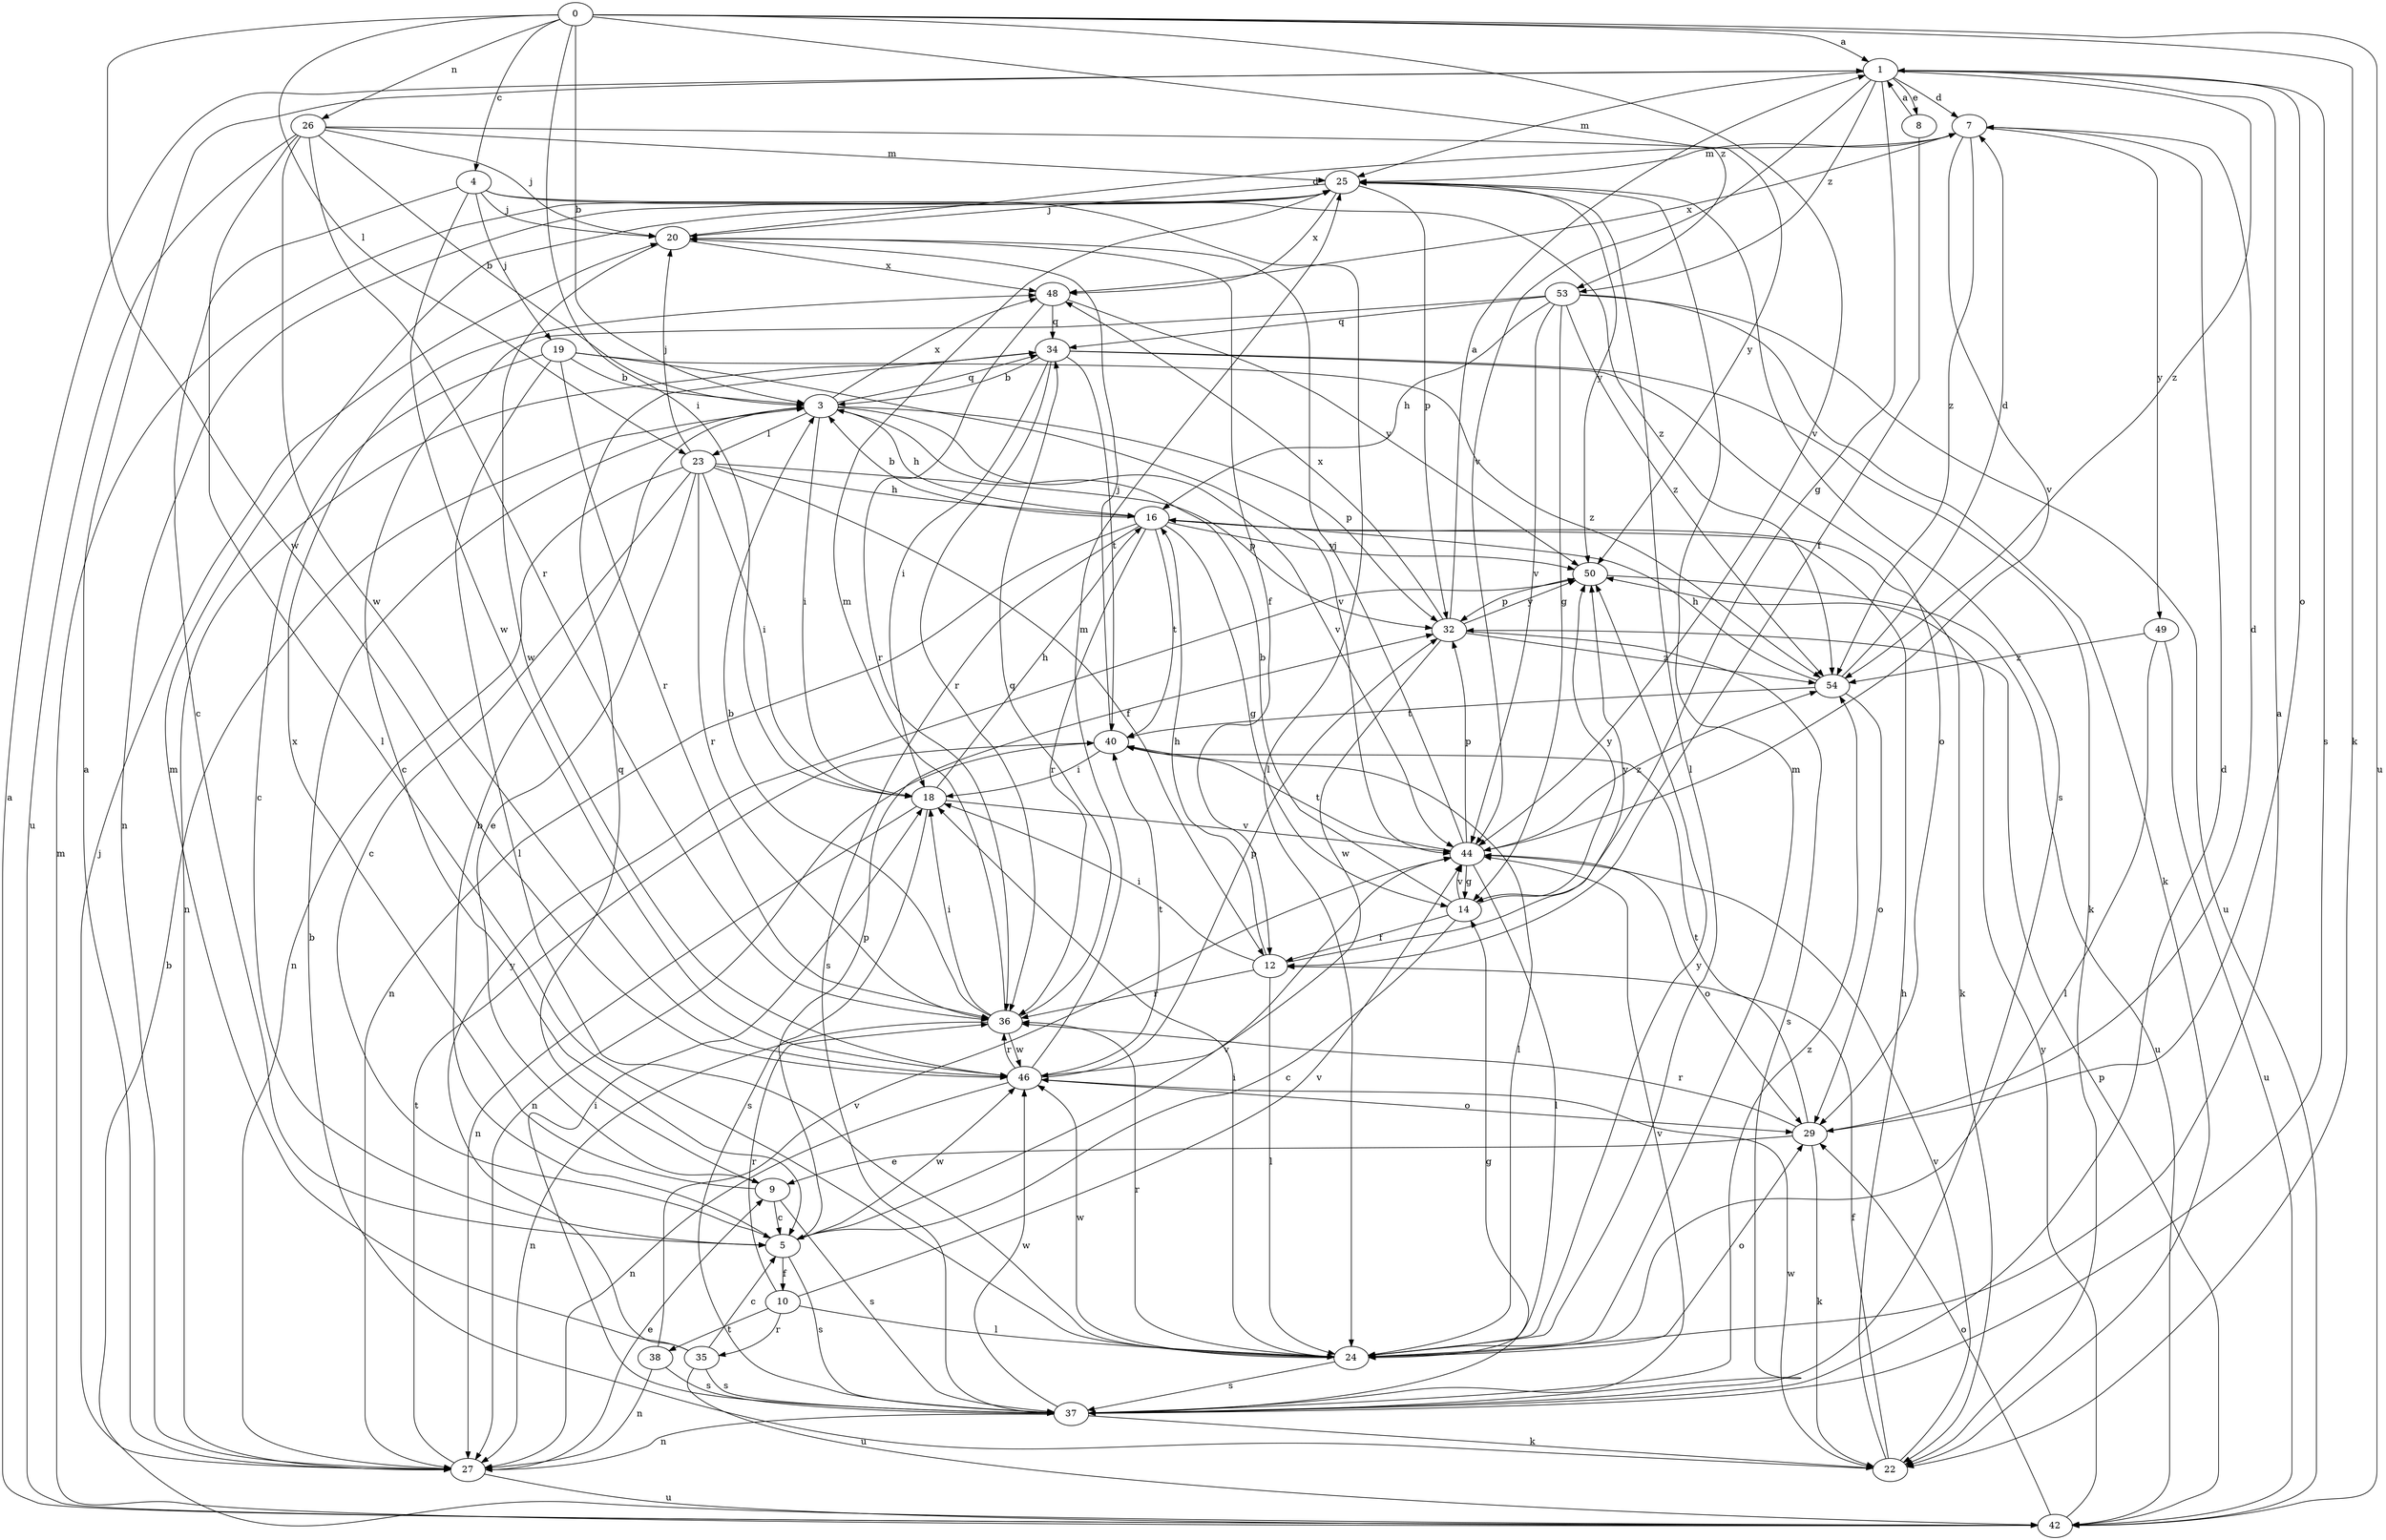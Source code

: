 strict digraph  {
0;
1;
3;
4;
5;
7;
8;
9;
10;
12;
14;
16;
18;
19;
20;
22;
23;
24;
25;
26;
27;
29;
32;
34;
35;
36;
37;
38;
40;
42;
44;
46;
48;
49;
50;
53;
54;
0 -> 1  [label=a];
0 -> 3  [label=b];
0 -> 4  [label=c];
0 -> 18  [label=i];
0 -> 22  [label=k];
0 -> 23  [label=l];
0 -> 26  [label=n];
0 -> 42  [label=u];
0 -> 44  [label=v];
0 -> 46  [label=w];
0 -> 53  [label=z];
1 -> 7  [label=d];
1 -> 8  [label=e];
1 -> 14  [label=g];
1 -> 25  [label=m];
1 -> 29  [label=o];
1 -> 37  [label=s];
1 -> 44  [label=v];
1 -> 53  [label=z];
1 -> 54  [label=z];
3 -> 16  [label=h];
3 -> 18  [label=i];
3 -> 23  [label=l];
3 -> 32  [label=p];
3 -> 34  [label=q];
3 -> 44  [label=v];
3 -> 48  [label=x];
4 -> 5  [label=c];
4 -> 19  [label=j];
4 -> 20  [label=j];
4 -> 24  [label=l];
4 -> 46  [label=w];
4 -> 54  [label=z];
5 -> 3  [label=b];
5 -> 10  [label=f];
5 -> 32  [label=p];
5 -> 37  [label=s];
5 -> 44  [label=v];
5 -> 46  [label=w];
7 -> 25  [label=m];
7 -> 44  [label=v];
7 -> 48  [label=x];
7 -> 49  [label=y];
7 -> 54  [label=z];
8 -> 1  [label=a];
8 -> 12  [label=f];
9 -> 5  [label=c];
9 -> 34  [label=q];
9 -> 37  [label=s];
9 -> 48  [label=x];
10 -> 24  [label=l];
10 -> 35  [label=r];
10 -> 36  [label=r];
10 -> 38  [label=t];
10 -> 44  [label=v];
12 -> 16  [label=h];
12 -> 18  [label=i];
12 -> 24  [label=l];
12 -> 36  [label=r];
12 -> 50  [label=y];
14 -> 3  [label=b];
14 -> 5  [label=c];
14 -> 12  [label=f];
14 -> 44  [label=v];
14 -> 50  [label=y];
16 -> 3  [label=b];
16 -> 14  [label=g];
16 -> 22  [label=k];
16 -> 27  [label=n];
16 -> 36  [label=r];
16 -> 37  [label=s];
16 -> 40  [label=t];
16 -> 50  [label=y];
18 -> 16  [label=h];
18 -> 27  [label=n];
18 -> 37  [label=s];
18 -> 44  [label=v];
19 -> 3  [label=b];
19 -> 5  [label=c];
19 -> 24  [label=l];
19 -> 36  [label=r];
19 -> 44  [label=v];
19 -> 54  [label=z];
20 -> 7  [label=d];
20 -> 12  [label=f];
20 -> 46  [label=w];
20 -> 48  [label=x];
22 -> 3  [label=b];
22 -> 12  [label=f];
22 -> 16  [label=h];
22 -> 44  [label=v];
22 -> 46  [label=w];
23 -> 5  [label=c];
23 -> 9  [label=e];
23 -> 12  [label=f];
23 -> 16  [label=h];
23 -> 18  [label=i];
23 -> 20  [label=j];
23 -> 27  [label=n];
23 -> 32  [label=p];
23 -> 36  [label=r];
24 -> 1  [label=a];
24 -> 18  [label=i];
24 -> 25  [label=m];
24 -> 29  [label=o];
24 -> 36  [label=r];
24 -> 37  [label=s];
24 -> 46  [label=w];
24 -> 50  [label=y];
25 -> 20  [label=j];
25 -> 24  [label=l];
25 -> 27  [label=n];
25 -> 32  [label=p];
25 -> 37  [label=s];
25 -> 48  [label=x];
25 -> 50  [label=y];
26 -> 3  [label=b];
26 -> 20  [label=j];
26 -> 24  [label=l];
26 -> 25  [label=m];
26 -> 36  [label=r];
26 -> 42  [label=u];
26 -> 46  [label=w];
26 -> 50  [label=y];
27 -> 1  [label=a];
27 -> 9  [label=e];
27 -> 20  [label=j];
27 -> 40  [label=t];
27 -> 42  [label=u];
29 -> 7  [label=d];
29 -> 9  [label=e];
29 -> 22  [label=k];
29 -> 36  [label=r];
29 -> 40  [label=t];
32 -> 1  [label=a];
32 -> 37  [label=s];
32 -> 46  [label=w];
32 -> 48  [label=x];
32 -> 50  [label=y];
32 -> 54  [label=z];
34 -> 3  [label=b];
34 -> 18  [label=i];
34 -> 22  [label=k];
34 -> 27  [label=n];
34 -> 29  [label=o];
34 -> 36  [label=r];
34 -> 40  [label=t];
35 -> 5  [label=c];
35 -> 25  [label=m];
35 -> 37  [label=s];
35 -> 42  [label=u];
35 -> 50  [label=y];
36 -> 3  [label=b];
36 -> 18  [label=i];
36 -> 25  [label=m];
36 -> 27  [label=n];
36 -> 34  [label=q];
36 -> 46  [label=w];
37 -> 7  [label=d];
37 -> 14  [label=g];
37 -> 18  [label=i];
37 -> 22  [label=k];
37 -> 27  [label=n];
37 -> 44  [label=v];
37 -> 46  [label=w];
37 -> 54  [label=z];
38 -> 27  [label=n];
38 -> 37  [label=s];
38 -> 44  [label=v];
40 -> 18  [label=i];
40 -> 20  [label=j];
40 -> 24  [label=l];
40 -> 27  [label=n];
42 -> 1  [label=a];
42 -> 3  [label=b];
42 -> 25  [label=m];
42 -> 29  [label=o];
42 -> 32  [label=p];
42 -> 50  [label=y];
44 -> 14  [label=g];
44 -> 20  [label=j];
44 -> 24  [label=l];
44 -> 29  [label=o];
44 -> 32  [label=p];
44 -> 40  [label=t];
44 -> 54  [label=z];
46 -> 25  [label=m];
46 -> 27  [label=n];
46 -> 29  [label=o];
46 -> 32  [label=p];
46 -> 36  [label=r];
46 -> 40  [label=t];
48 -> 34  [label=q];
48 -> 36  [label=r];
48 -> 50  [label=y];
49 -> 24  [label=l];
49 -> 42  [label=u];
49 -> 54  [label=z];
50 -> 32  [label=p];
50 -> 42  [label=u];
53 -> 5  [label=c];
53 -> 14  [label=g];
53 -> 16  [label=h];
53 -> 22  [label=k];
53 -> 34  [label=q];
53 -> 42  [label=u];
53 -> 44  [label=v];
53 -> 54  [label=z];
54 -> 7  [label=d];
54 -> 16  [label=h];
54 -> 29  [label=o];
54 -> 40  [label=t];
}
